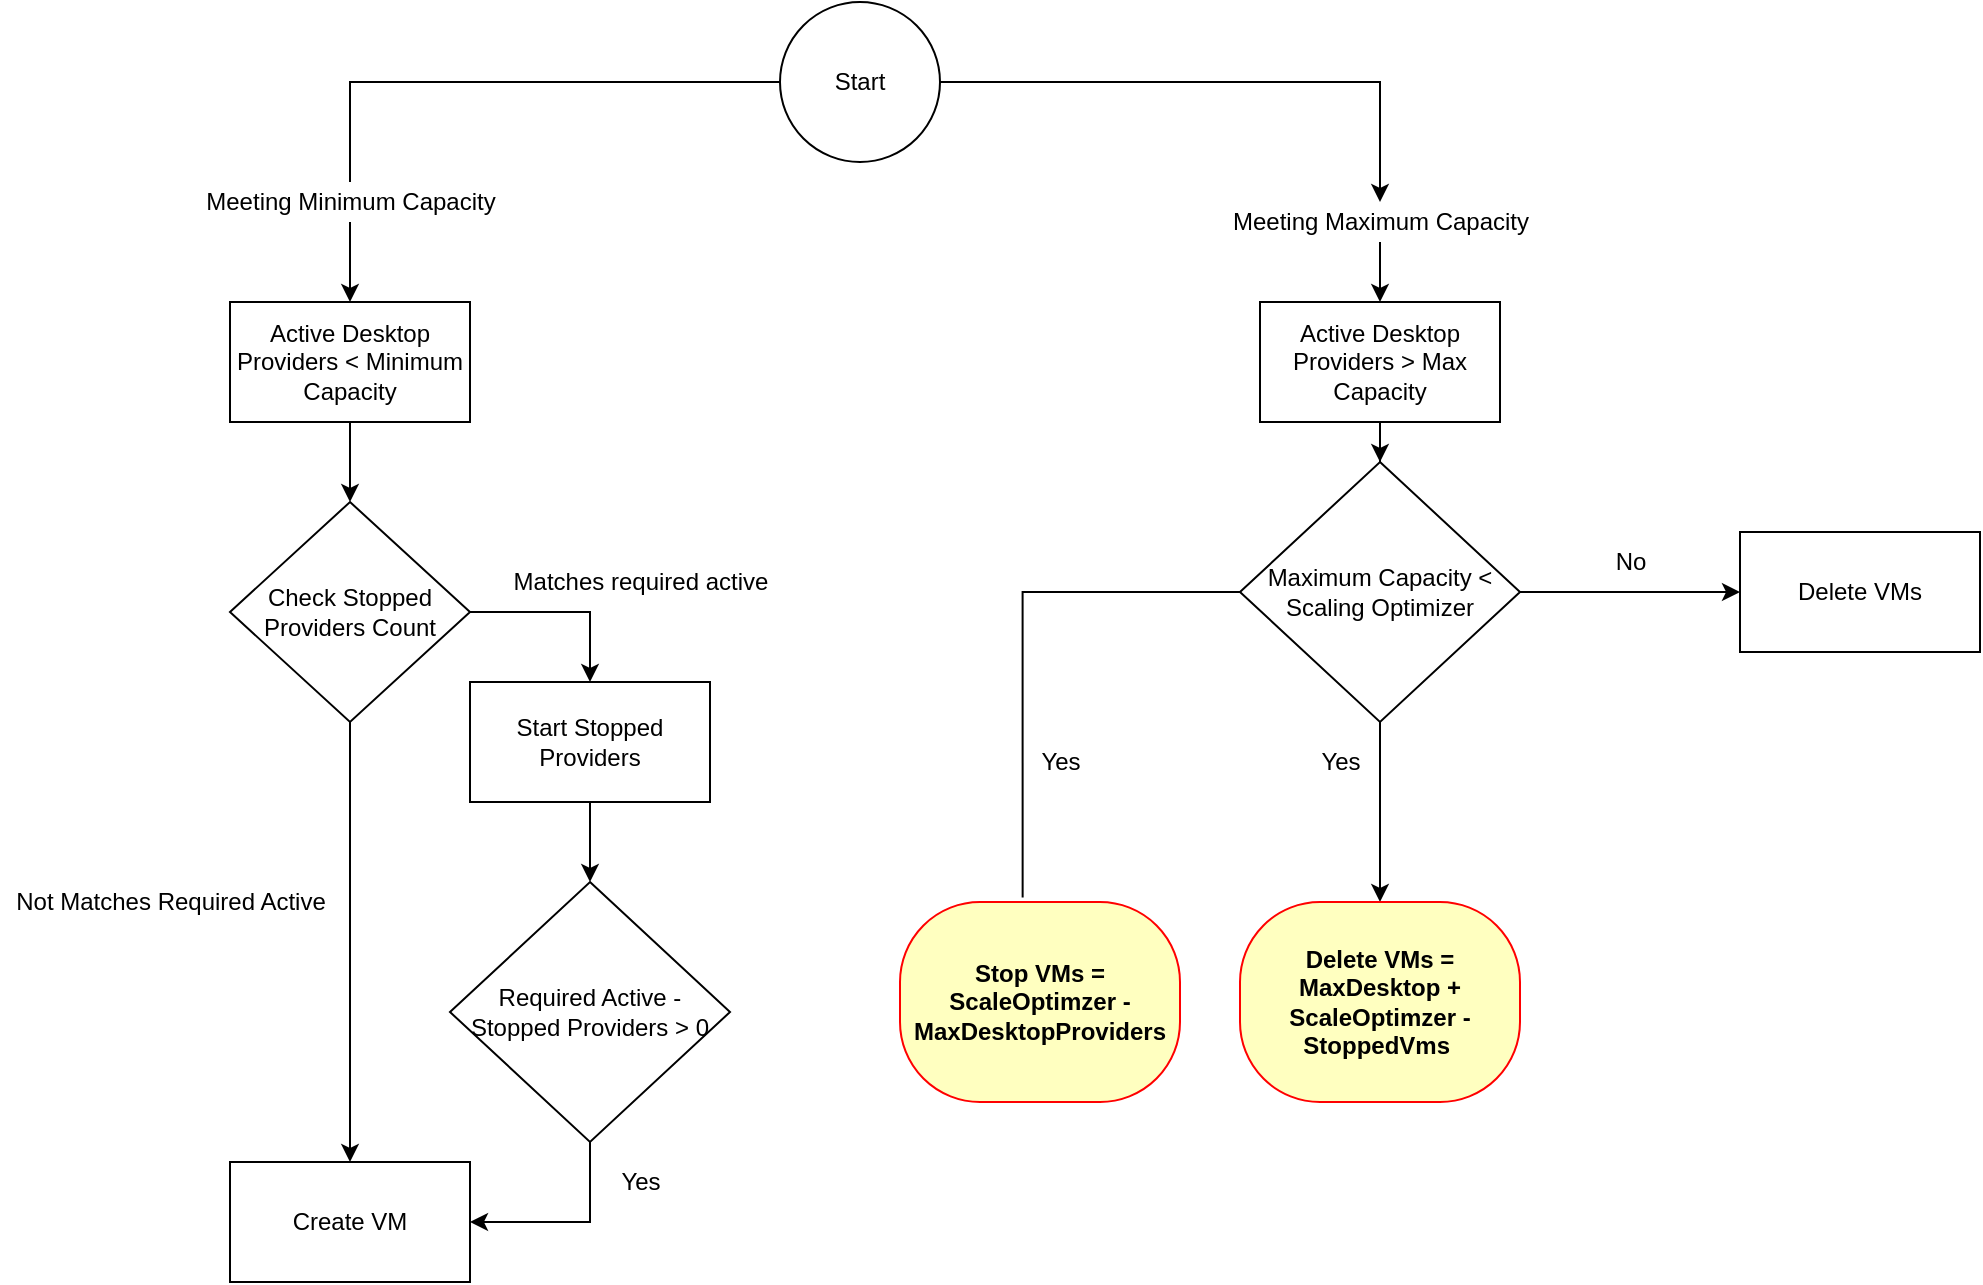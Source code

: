 <mxfile version="14.6.0" type="github">
  <diagram id="Irycxqeza-r7v9318HG9" name="Page-1">
    <mxGraphModel dx="1228" dy="727" grid="1" gridSize="10" guides="1" tooltips="1" connect="1" arrows="1" fold="1" page="1" pageScale="1" pageWidth="850" pageHeight="1100" math="0" shadow="0">
      <root>
        <mxCell id="0" />
        <mxCell id="1" parent="0" />
        <mxCell id="oyrPWTTYYR-CYB85fI3u-14" value="" style="edgeStyle=orthogonalEdgeStyle;rounded=0;orthogonalLoop=1;jettySize=auto;html=1;startArrow=none;" edge="1" parent="1" source="oyrPWTTYYR-CYB85fI3u-29" target="oyrPWTTYYR-CYB85fI3u-13">
          <mxGeometry relative="1" as="geometry" />
        </mxCell>
        <mxCell id="oyrPWTTYYR-CYB85fI3u-44" style="edgeStyle=orthogonalEdgeStyle;rounded=0;orthogonalLoop=1;jettySize=auto;html=1;" edge="1" parent="1" source="oyrPWTTYYR-CYB85fI3u-2" target="oyrPWTTYYR-CYB85fI3u-29">
          <mxGeometry relative="1" as="geometry">
            <Array as="points">
              <mxPoint x="780" y="50" />
            </Array>
          </mxGeometry>
        </mxCell>
        <mxCell id="oyrPWTTYYR-CYB85fI3u-2" value="Start" style="ellipse;whiteSpace=wrap;html=1;aspect=fixed;" vertex="1" parent="1">
          <mxGeometry x="480" y="10" width="80" height="80" as="geometry" />
        </mxCell>
        <mxCell id="oyrPWTTYYR-CYB85fI3u-62" style="edgeStyle=orthogonalEdgeStyle;rounded=0;orthogonalLoop=1;jettySize=auto;html=1;entryX=0.5;entryY=0;entryDx=0;entryDy=0;" edge="1" parent="1" source="oyrPWTTYYR-CYB85fI3u-3" target="oyrPWTTYYR-CYB85fI3u-54">
          <mxGeometry relative="1" as="geometry" />
        </mxCell>
        <mxCell id="oyrPWTTYYR-CYB85fI3u-3" value="Active Desktop Providers &amp;lt; Minimum Capacity" style="whiteSpace=wrap;html=1;" vertex="1" parent="1">
          <mxGeometry x="205" y="160" width="120" height="60" as="geometry" />
        </mxCell>
        <mxCell id="oyrPWTTYYR-CYB85fI3u-15" style="edgeStyle=orthogonalEdgeStyle;rounded=0;orthogonalLoop=1;jettySize=auto;html=1;" edge="1" parent="1" source="oyrPWTTYYR-CYB85fI3u-13" target="oyrPWTTYYR-CYB85fI3u-16">
          <mxGeometry relative="1" as="geometry">
            <mxPoint x="345" y="350" as="targetPoint" />
          </mxGeometry>
        </mxCell>
        <mxCell id="oyrPWTTYYR-CYB85fI3u-13" value="Active Desktop Providers &amp;gt; Max Capacity" style="whiteSpace=wrap;html=1;" vertex="1" parent="1">
          <mxGeometry x="720" y="160" width="120" height="60" as="geometry" />
        </mxCell>
        <mxCell id="oyrPWTTYYR-CYB85fI3u-42" style="edgeStyle=orthogonalEdgeStyle;rounded=0;orthogonalLoop=1;jettySize=auto;html=1;exitX=1;exitY=0.5;exitDx=0;exitDy=0;entryX=0;entryY=0.5;entryDx=0;entryDy=0;" edge="1" parent="1" source="oyrPWTTYYR-CYB85fI3u-16" target="oyrPWTTYYR-CYB85fI3u-23">
          <mxGeometry relative="1" as="geometry" />
        </mxCell>
        <mxCell id="oyrPWTTYYR-CYB85fI3u-100" style="edgeStyle=orthogonalEdgeStyle;rounded=0;orthogonalLoop=1;jettySize=auto;html=1;exitX=0.5;exitY=1;exitDx=0;exitDy=0;entryX=0.5;entryY=0;entryDx=0;entryDy=0;" edge="1" parent="1" source="oyrPWTTYYR-CYB85fI3u-16" target="oyrPWTTYYR-CYB85fI3u-96">
          <mxGeometry relative="1" as="geometry" />
        </mxCell>
        <mxCell id="oyrPWTTYYR-CYB85fI3u-16" value="Maximum Capacity &amp;lt; Scaling Optimizer" style="rhombus;whiteSpace=wrap;html=1;" vertex="1" parent="1">
          <mxGeometry x="710" y="240" width="140" height="130" as="geometry" />
        </mxCell>
        <mxCell id="oyrPWTTYYR-CYB85fI3u-21" value="No" style="text;html=1;align=center;verticalAlign=middle;resizable=0;points=[];autosize=1;strokeColor=none;" vertex="1" parent="1">
          <mxGeometry x="890" y="280" width="30" height="20" as="geometry" />
        </mxCell>
        <mxCell id="oyrPWTTYYR-CYB85fI3u-23" value="Delete VMs" style="whiteSpace=wrap;html=1;" vertex="1" parent="1">
          <mxGeometry x="960" y="275" width="120" height="60" as="geometry" />
        </mxCell>
        <mxCell id="oyrPWTTYYR-CYB85fI3u-29" value="Meeting Maximum Capacity" style="text;html=1;align=center;verticalAlign=middle;resizable=0;points=[];autosize=1;strokeColor=none;" vertex="1" parent="1">
          <mxGeometry x="700" y="110" width="160" height="20" as="geometry" />
        </mxCell>
        <mxCell id="oyrPWTTYYR-CYB85fI3u-53" style="edgeStyle=orthogonalEdgeStyle;rounded=0;orthogonalLoop=1;jettySize=auto;html=1;entryX=0.5;entryY=0;entryDx=0;entryDy=0;" edge="1" parent="1" source="oyrPWTTYYR-CYB85fI3u-28" target="oyrPWTTYYR-CYB85fI3u-3">
          <mxGeometry relative="1" as="geometry" />
        </mxCell>
        <mxCell id="oyrPWTTYYR-CYB85fI3u-28" value="Meeting Minimum Capacity" style="text;html=1;align=center;verticalAlign=middle;resizable=0;points=[];autosize=1;strokeColor=none;" vertex="1" parent="1">
          <mxGeometry x="185" y="100" width="160" height="20" as="geometry" />
        </mxCell>
        <mxCell id="oyrPWTTYYR-CYB85fI3u-35" value="" style="edgeStyle=orthogonalEdgeStyle;rounded=0;orthogonalLoop=1;jettySize=auto;html=1;endArrow=none;" edge="1" parent="1" source="oyrPWTTYYR-CYB85fI3u-2" target="oyrPWTTYYR-CYB85fI3u-28">
          <mxGeometry relative="1" as="geometry">
            <mxPoint x="305" y="50" as="sourcePoint" />
            <mxPoint x="30" y="130" as="targetPoint" />
            <Array as="points">
              <mxPoint x="265" y="50" />
            </Array>
          </mxGeometry>
        </mxCell>
        <mxCell id="oyrPWTTYYR-CYB85fI3u-58" style="edgeStyle=orthogonalEdgeStyle;rounded=0;orthogonalLoop=1;jettySize=auto;html=1;entryX=0.5;entryY=0;entryDx=0;entryDy=0;" edge="1" parent="1" source="oyrPWTTYYR-CYB85fI3u-54" target="oyrPWTTYYR-CYB85fI3u-57">
          <mxGeometry relative="1" as="geometry">
            <Array as="points">
              <mxPoint x="385" y="315" />
            </Array>
          </mxGeometry>
        </mxCell>
        <mxCell id="oyrPWTTYYR-CYB85fI3u-61" style="edgeStyle=orthogonalEdgeStyle;rounded=0;orthogonalLoop=1;jettySize=auto;html=1;entryX=0.5;entryY=0;entryDx=0;entryDy=0;" edge="1" parent="1" source="oyrPWTTYYR-CYB85fI3u-54" target="oyrPWTTYYR-CYB85fI3u-60">
          <mxGeometry relative="1" as="geometry">
            <Array as="points">
              <mxPoint x="265" y="580" />
            </Array>
          </mxGeometry>
        </mxCell>
        <mxCell id="oyrPWTTYYR-CYB85fI3u-54" value="Check Stopped Providers Count" style="rhombus;whiteSpace=wrap;html=1;" vertex="1" parent="1">
          <mxGeometry x="205" y="260" width="120" height="110" as="geometry" />
        </mxCell>
        <mxCell id="oyrPWTTYYR-CYB85fI3u-56" value="Matches required active" style="text;html=1;align=center;verticalAlign=middle;resizable=0;points=[];autosize=1;strokeColor=none;" vertex="1" parent="1">
          <mxGeometry x="340" y="290" width="140" height="20" as="geometry" />
        </mxCell>
        <mxCell id="oyrPWTTYYR-CYB85fI3u-69" style="edgeStyle=orthogonalEdgeStyle;rounded=0;orthogonalLoop=1;jettySize=auto;html=1;entryX=0.5;entryY=0;entryDx=0;entryDy=0;" edge="1" parent="1" source="oyrPWTTYYR-CYB85fI3u-57" target="oyrPWTTYYR-CYB85fI3u-65">
          <mxGeometry relative="1" as="geometry" />
        </mxCell>
        <mxCell id="oyrPWTTYYR-CYB85fI3u-57" value="Start Stopped Providers" style="whiteSpace=wrap;html=1;" vertex="1" parent="1">
          <mxGeometry x="325" y="350" width="120" height="60" as="geometry" />
        </mxCell>
        <mxCell id="oyrPWTTYYR-CYB85fI3u-59" value="Not Matches Required Active" style="text;html=1;align=center;verticalAlign=middle;resizable=0;points=[];autosize=1;strokeColor=none;" vertex="1" parent="1">
          <mxGeometry x="90" y="450" width="170" height="20" as="geometry" />
        </mxCell>
        <mxCell id="oyrPWTTYYR-CYB85fI3u-60" value="Create VM" style="whiteSpace=wrap;html=1;" vertex="1" parent="1">
          <mxGeometry x="205" y="590" width="120" height="60" as="geometry" />
        </mxCell>
        <mxCell id="oyrPWTTYYR-CYB85fI3u-73" style="edgeStyle=orthogonalEdgeStyle;rounded=0;orthogonalLoop=1;jettySize=auto;html=1;entryX=1;entryY=0.5;entryDx=0;entryDy=0;" edge="1" parent="1" source="oyrPWTTYYR-CYB85fI3u-65" target="oyrPWTTYYR-CYB85fI3u-60">
          <mxGeometry relative="1" as="geometry" />
        </mxCell>
        <mxCell id="oyrPWTTYYR-CYB85fI3u-65" value="Required Active - Stopped Providers &amp;gt; 0" style="rhombus;whiteSpace=wrap;html=1;" vertex="1" parent="1">
          <mxGeometry x="315" y="450" width="140" height="130" as="geometry" />
        </mxCell>
        <mxCell id="oyrPWTTYYR-CYB85fI3u-74" value="Yes" style="text;html=1;align=center;verticalAlign=middle;resizable=0;points=[];autosize=1;strokeColor=none;" vertex="1" parent="1">
          <mxGeometry x="390" y="590" width="40" height="20" as="geometry" />
        </mxCell>
        <mxCell id="oyrPWTTYYR-CYB85fI3u-88" value="Yes" style="text;html=1;align=center;verticalAlign=middle;resizable=0;points=[];autosize=1;strokeColor=none;" vertex="1" parent="1">
          <mxGeometry x="600" y="380" width="40" height="20" as="geometry" />
        </mxCell>
        <mxCell id="oyrPWTTYYR-CYB85fI3u-91" value="&lt;span style=&quot;font-weight: 700&quot;&gt;Stop VMs = ScaleOptimzer - MaxDesktopProviders&lt;/span&gt;" style="rounded=1;whiteSpace=wrap;html=1;arcSize=40;fontColor=#000000;fillColor=#ffffc0;strokeColor=#ff0000;" vertex="1" parent="1">
          <mxGeometry x="540" y="460" width="140" height="100" as="geometry" />
        </mxCell>
        <mxCell id="oyrPWTTYYR-CYB85fI3u-93" value="" style="edgeStyle=orthogonalEdgeStyle;rounded=0;orthogonalLoop=1;jettySize=auto;html=1;entryX=0.438;entryY=-0.022;entryDx=0;entryDy=0;entryPerimeter=0;endArrow=none;" edge="1" parent="1" source="oyrPWTTYYR-CYB85fI3u-16" target="oyrPWTTYYR-CYB85fI3u-91">
          <mxGeometry relative="1" as="geometry">
            <mxPoint x="710" y="305" as="sourcePoint" />
            <mxPoint x="562.56" y="448.68" as="targetPoint" />
            <Array as="points" />
          </mxGeometry>
        </mxCell>
        <mxCell id="oyrPWTTYYR-CYB85fI3u-96" value="&lt;span style=&quot;font-weight: 700&quot;&gt;Delete VMs = MaxDesktop + ScaleOptimzer - StoppedVms&amp;nbsp;&lt;/span&gt;" style="rounded=1;whiteSpace=wrap;html=1;arcSize=40;fontColor=#000000;fillColor=#ffffc0;strokeColor=#ff0000;" vertex="1" parent="1">
          <mxGeometry x="710" y="460" width="140" height="100" as="geometry" />
        </mxCell>
        <mxCell id="oyrPWTTYYR-CYB85fI3u-101" value="Yes" style="text;html=1;align=center;verticalAlign=middle;resizable=0;points=[];autosize=1;strokeColor=none;" vertex="1" parent="1">
          <mxGeometry x="740" y="380" width="40" height="20" as="geometry" />
        </mxCell>
      </root>
    </mxGraphModel>
  </diagram>
</mxfile>
